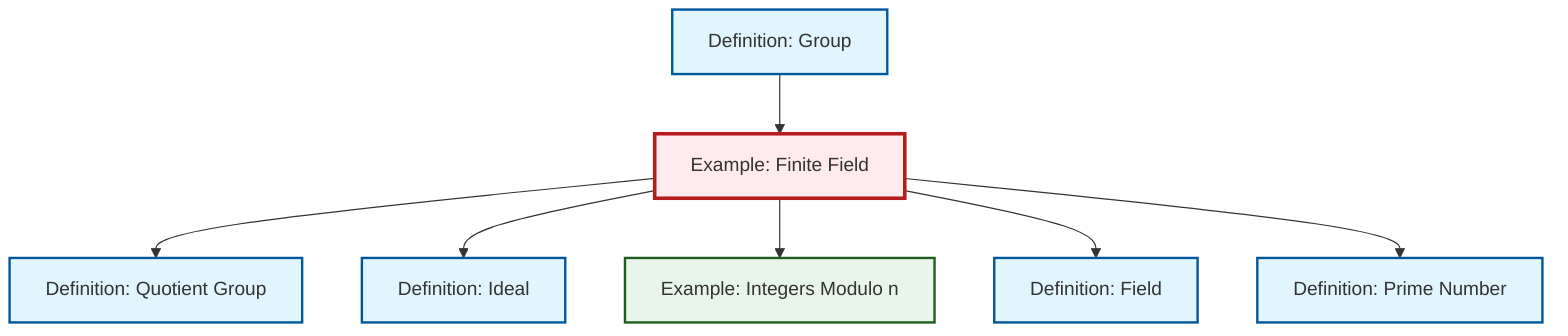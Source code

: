 graph TD
    classDef definition fill:#e1f5fe,stroke:#01579b,stroke-width:2px
    classDef theorem fill:#f3e5f5,stroke:#4a148c,stroke-width:2px
    classDef axiom fill:#fff3e0,stroke:#e65100,stroke-width:2px
    classDef example fill:#e8f5e9,stroke:#1b5e20,stroke-width:2px
    classDef current fill:#ffebee,stroke:#b71c1c,stroke-width:3px
    ex-finite-field["Example: Finite Field"]:::example
    ex-quotient-integers-mod-n["Example: Integers Modulo n"]:::example
    def-group["Definition: Group"]:::definition
    def-prime["Definition: Prime Number"]:::definition
    def-field["Definition: Field"]:::definition
    def-quotient-group["Definition: Quotient Group"]:::definition
    def-ideal["Definition: Ideal"]:::definition
    ex-finite-field --> def-quotient-group
    ex-finite-field --> def-ideal
    ex-finite-field --> ex-quotient-integers-mod-n
    ex-finite-field --> def-field
    ex-finite-field --> def-prime
    def-group --> ex-finite-field
    class ex-finite-field current